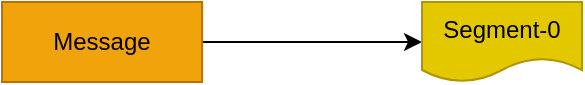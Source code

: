<mxfile version="15.3.7" type="github">
  <diagram id="uQ8hiP1lU6Tk-ZPZOCrw" name="Page-1">
    <mxGraphModel dx="868" dy="393" grid="1" gridSize="10" guides="1" tooltips="1" connect="1" arrows="1" fold="1" page="1" pageScale="1" pageWidth="827" pageHeight="1169" math="0" shadow="0">
      <root>
        <mxCell id="0" />
        <mxCell id="1" parent="0" />
        <mxCell id="msbxE4lltYv8qvrZgKuZ-3" style="edgeStyle=orthogonalEdgeStyle;rounded=0;orthogonalLoop=1;jettySize=auto;html=1;entryX=0;entryY=0.5;entryDx=0;entryDy=0;" edge="1" parent="1" source="msbxE4lltYv8qvrZgKuZ-1" target="msbxE4lltYv8qvrZgKuZ-2">
          <mxGeometry relative="1" as="geometry" />
        </mxCell>
        <mxCell id="msbxE4lltYv8qvrZgKuZ-1" value="Message" style="rounded=0;whiteSpace=wrap;html=1;fillColor=#f0a30a;strokeColor=#BD7000;fontColor=#000000;" vertex="1" parent="1">
          <mxGeometry x="170" y="200" width="100" height="40" as="geometry" />
        </mxCell>
        <mxCell id="msbxE4lltYv8qvrZgKuZ-2" value="Segment-0" style="shape=document;whiteSpace=wrap;html=1;boundedLbl=1;fillColor=#e3c800;strokeColor=#B09500;fontColor=#000000;" vertex="1" parent="1">
          <mxGeometry x="380" y="200" width="80" height="40" as="geometry" />
        </mxCell>
      </root>
    </mxGraphModel>
  </diagram>
</mxfile>
